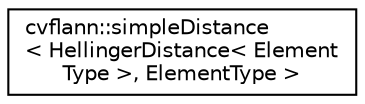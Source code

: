 digraph "Graphical Class Hierarchy"
{
 // LATEX_PDF_SIZE
  edge [fontname="Helvetica",fontsize="10",labelfontname="Helvetica",labelfontsize="10"];
  node [fontname="Helvetica",fontsize="10",shape=record];
  rankdir="LR";
  Node0 [label="cvflann::simpleDistance\l\< HellingerDistance\< Element\lType \>, ElementType \>",height=0.2,width=0.4,color="black", fillcolor="white", style="filled",URL="$structcvflann_1_1simple_distance_3_01_hellinger_distance_3_01_element_type_01_4_00_01_element_type_01_4.html",tooltip=" "];
}
